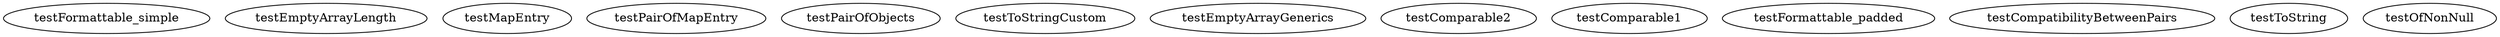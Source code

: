 digraph G {
testFormattable_simple;
testEmptyArrayLength;
testMapEntry;
testPairOfMapEntry;
testPairOfObjects;
testToStringCustom;
testEmptyArrayGenerics;
testComparable2;
testComparable1;
testFormattable_padded;
testCompatibilityBetweenPairs;
testToString;
testOfNonNull;
}